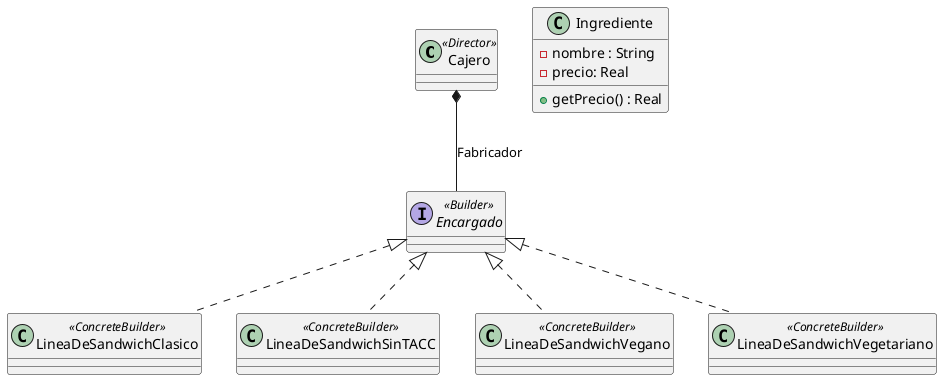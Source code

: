 @startuml Ejercicio13

Cajero *-- Encargado : Fabricador 
Encargado <|.. LineaDeSandwichClasico
Encargado <|.. LineaDeSandwichSinTACC
Encargado <|.. LineaDeSandwichVegano
Encargado <|.. LineaDeSandwichVegetariano

'Se supone que el cajero define el orden de como se arma, el encargado tiene que tener lo mensajes de "Iniciar" y "Terminar" y las lineas saben hacer el resto de cosas, el tema aca es en este caso. Entiendo que es simplemente formar un string en el cual cada uno pone el nombre del ingrediente o NO tenemos un objeto ingrediente un objeto pan etc etc etc. o capaz seria mas logico que sea mas simple para este caso y sea el objeto elemento de la hamburguesa que basicamente tiene una descripcion o nombre con el precio y sabe retornar el precio O el product es la Hamburguesa y estos la "construyen" pero la hamburguesa se conforma de otros objetos o solo tiene una lista, capaz pueda tener una lista. Pero si por ahi va la mano.'
'Me parece lo mejor sea hamburguesa con una lista de ingredientes.'
class Cajero <<Director>>{

}

interface Encargado <<Builder>>{

} 

class LineaDeSandwichClasico <<ConcreteBuilder>>{

}

class LineaDeSandwichVegetariano <<ConcreteBuilder>>{

}

class LineaDeSandwichVegano <<ConcreteBuilder>>{

}

class LineaDeSandwichSinTACC <<ConcreteBuilder>>{

}

class Ingrediente{
    -nombre : String 
    -precio: Real 
    +getPrecio() : Real
}


@enduml 